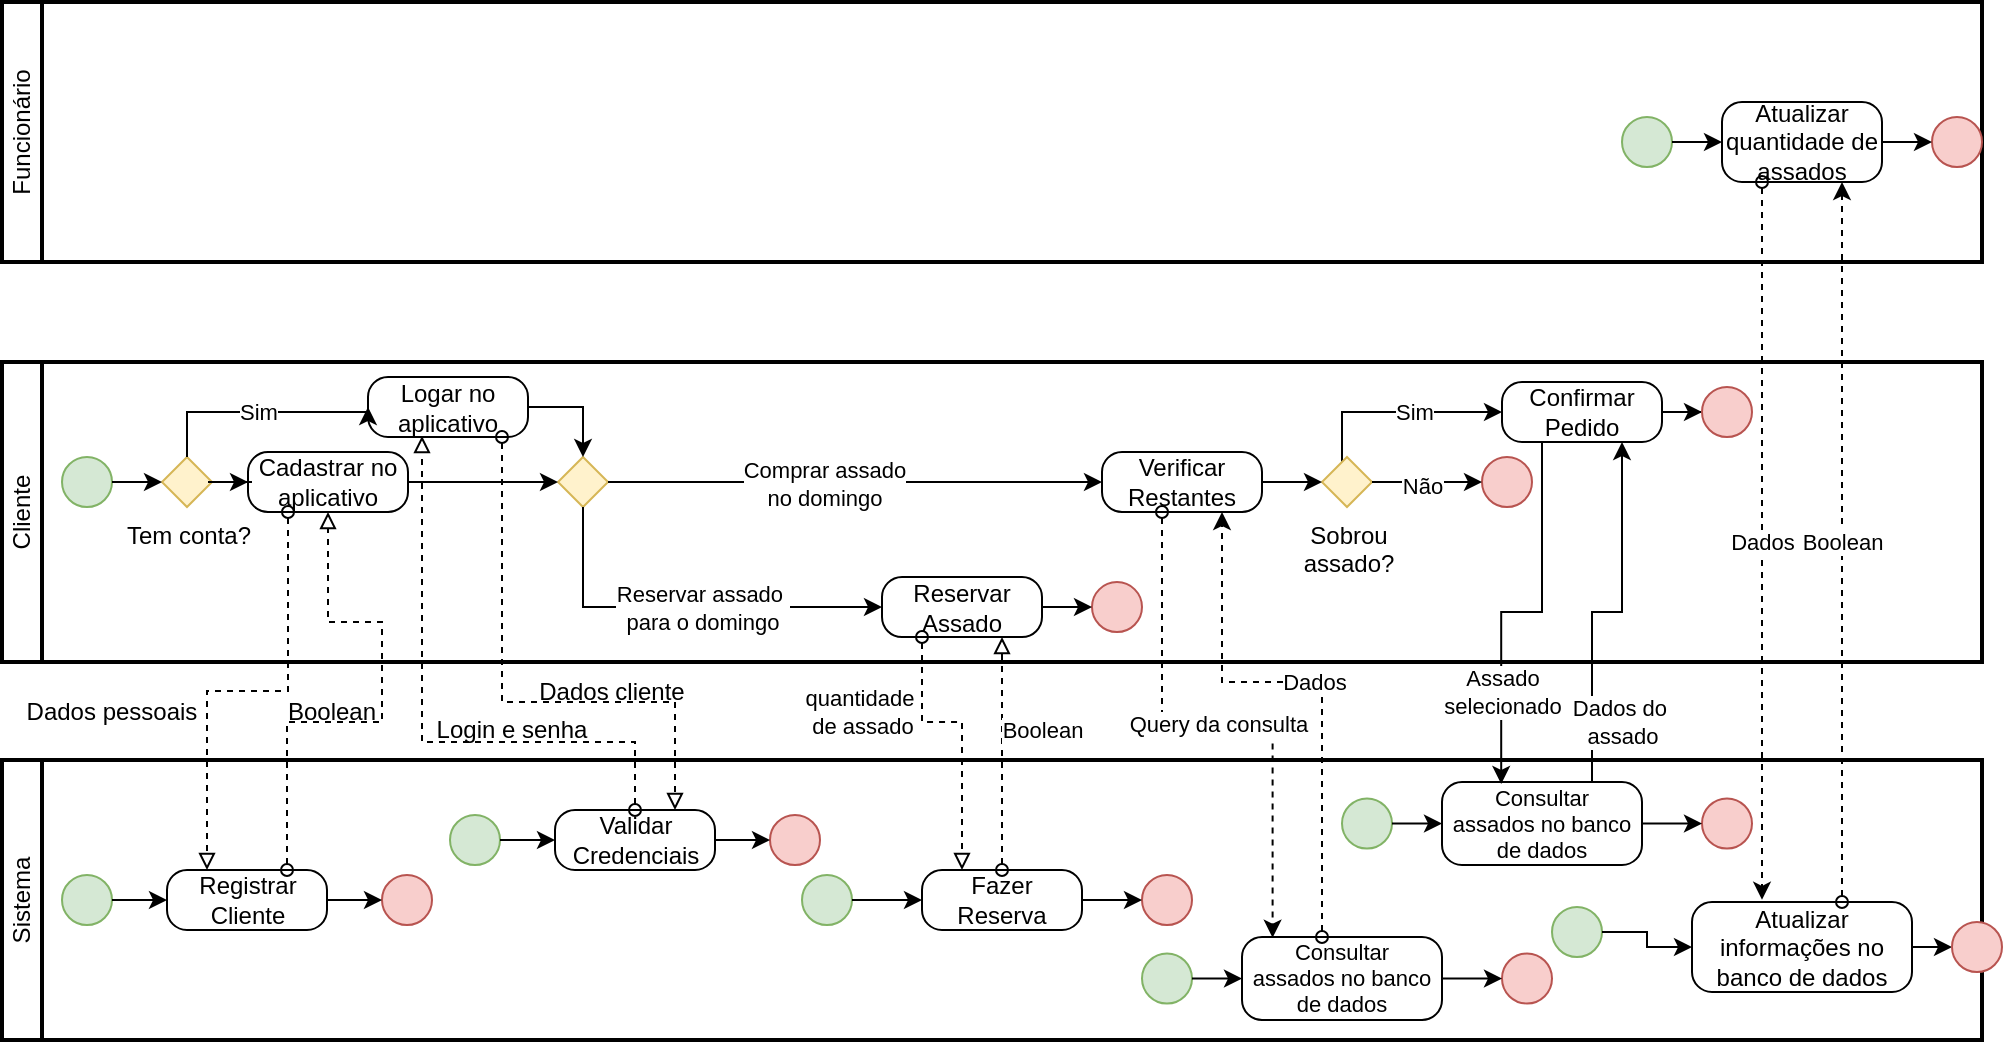 <mxfile version="24.0.6" type="device">
  <diagram name="Página-1" id="PackzysqCE_SgGWZMTbv">
    <mxGraphModel dx="618" dy="307" grid="1" gridSize="10" guides="1" tooltips="1" connect="1" arrows="1" fold="1" page="1" pageScale="1" pageWidth="827" pageHeight="1169" background="none" math="0" shadow="0">
      <root>
        <mxCell id="0" />
        <mxCell id="1" parent="0" />
        <mxCell id="0MPRl1a49YGlIiTAVaeu-1" value="Cliente" style="swimlane;html=1;startSize=20;fontStyle=0;collapsible=0;horizontal=0;swimlaneLine=1;swimlaneFillColor=#ffffff;strokeWidth=2;whiteSpace=wrap;" parent="1" vertex="1">
          <mxGeometry x="190" y="210" width="990" height="150" as="geometry" />
        </mxCell>
        <mxCell id="0MPRl1a49YGlIiTAVaeu-4" value="" style="points=[[0.145,0.145,0],[0.5,0,0],[0.855,0.145,0],[1,0.5,0],[0.855,0.855,0],[0.5,1,0],[0.145,0.855,0],[0,0.5,0]];shape=mxgraph.bpmn.event;html=1;verticalLabelPosition=bottom;labelBackgroundColor=#ffffff;verticalAlign=top;align=center;perimeter=ellipsePerimeter;outlineConnect=0;aspect=fixed;outline=standard;symbol=general;fillColor=#d5e8d4;strokeColor=#82b366;" parent="0MPRl1a49YGlIiTAVaeu-1" vertex="1">
          <mxGeometry x="30" y="47.5" width="25" height="25" as="geometry" />
        </mxCell>
        <mxCell id="0MPRl1a49YGlIiTAVaeu-5" value="&lt;div&gt;Cadastrar no &lt;br&gt;&lt;/div&gt;&lt;div&gt;aplicativo&lt;/div&gt;" style="points=[[0.25,0,0],[0.5,0,0],[0.75,0,0],[1,0.25,0],[1,0.5,0],[1,0.75,0],[0.75,1,0],[0.5,1,0],[0.25,1,0],[0,0.75,0],[0,0.5,0],[0,0.25,0]];shape=mxgraph.bpmn.task;whiteSpace=wrap;rectStyle=rounded;size=10;html=1;container=1;expand=0;collapsible=0;taskMarker=abstract;" parent="0MPRl1a49YGlIiTAVaeu-1" vertex="1">
          <mxGeometry x="123" y="45" width="80" height="30" as="geometry" />
        </mxCell>
        <mxCell id="0MPRl1a49YGlIiTAVaeu-6" value="Tem conta?" style="points=[[0.25,0.25,0],[0.5,0,0],[0.75,0.25,0],[1,0.5,0],[0.75,0.75,0],[0.5,1,0],[0.25,0.75,0],[0,0.5,0]];shape=mxgraph.bpmn.gateway2;html=1;verticalLabelPosition=bottom;labelBackgroundColor=#ffffff;verticalAlign=top;align=center;perimeter=rhombusPerimeter;outlineConnect=0;outline=none;symbol=none;fillColor=#fff2cc;strokeColor=#d6b656;" parent="0MPRl1a49YGlIiTAVaeu-1" vertex="1">
          <mxGeometry x="80" y="47.5" width="25" height="25" as="geometry" />
        </mxCell>
        <mxCell id="0MPRl1a49YGlIiTAVaeu-7" style="edgeStyle=orthogonalEdgeStyle;rounded=0;orthogonalLoop=1;jettySize=auto;html=1;entryX=0;entryY=0.5;entryDx=0;entryDy=0;entryPerimeter=0;" parent="0MPRl1a49YGlIiTAVaeu-1" source="0MPRl1a49YGlIiTAVaeu-4" target="0MPRl1a49YGlIiTAVaeu-6" edge="1">
          <mxGeometry relative="1" as="geometry" />
        </mxCell>
        <mxCell id="0MPRl1a49YGlIiTAVaeu-8" value="&lt;div&gt;Logar no&lt;/div&gt;&lt;div&gt;aplicativo&lt;br&gt;&lt;/div&gt;" style="points=[[0.25,0,0],[0.5,0,0],[0.75,0,0],[1,0.25,0],[1,0.5,0],[1,0.75,0],[0.75,1,0],[0.5,1,0],[0.25,1,0],[0,0.75,0],[0,0.5,0],[0,0.25,0]];shape=mxgraph.bpmn.task;whiteSpace=wrap;rectStyle=rounded;size=10;html=1;container=1;expand=0;collapsible=0;taskMarker=abstract;" parent="0MPRl1a49YGlIiTAVaeu-1" vertex="1">
          <mxGeometry x="183" y="7.5" width="80" height="30" as="geometry" />
        </mxCell>
        <mxCell id="0MPRl1a49YGlIiTAVaeu-9" value="Sim" style="edgeStyle=orthogonalEdgeStyle;rounded=0;orthogonalLoop=1;jettySize=auto;html=1;entryX=0;entryY=0.5;entryDx=0;entryDy=0;entryPerimeter=0;" parent="0MPRl1a49YGlIiTAVaeu-1" source="0MPRl1a49YGlIiTAVaeu-6" target="0MPRl1a49YGlIiTAVaeu-8" edge="1">
          <mxGeometry relative="1" as="geometry">
            <Array as="points">
              <mxPoint x="93" y="25" />
            </Array>
          </mxGeometry>
        </mxCell>
        <mxCell id="0MPRl1a49YGlIiTAVaeu-10" style="edgeStyle=orthogonalEdgeStyle;rounded=0;orthogonalLoop=1;jettySize=auto;html=1;entryX=0;entryY=0.5;entryDx=0;entryDy=0;entryPerimeter=0;" parent="0MPRl1a49YGlIiTAVaeu-1" source="0MPRl1a49YGlIiTAVaeu-6" target="0MPRl1a49YGlIiTAVaeu-5" edge="1">
          <mxGeometry relative="1" as="geometry" />
        </mxCell>
        <mxCell id="0MPRl1a49YGlIiTAVaeu-11" value="" style="points=[[0.25,0.25,0],[0.5,0,0],[0.75,0.25,0],[1,0.5,0],[0.75,0.75,0],[0.5,1,0],[0.25,0.75,0],[0,0.5,0]];shape=mxgraph.bpmn.gateway2;html=1;verticalLabelPosition=bottom;labelBackgroundColor=#ffffff;verticalAlign=top;align=center;perimeter=rhombusPerimeter;outlineConnect=0;outline=none;symbol=none;fillColor=#fff2cc;strokeColor=#d6b656;" parent="0MPRl1a49YGlIiTAVaeu-1" vertex="1">
          <mxGeometry x="278" y="47.5" width="25" height="25" as="geometry" />
        </mxCell>
        <mxCell id="0MPRl1a49YGlIiTAVaeu-12" style="edgeStyle=orthogonalEdgeStyle;rounded=0;orthogonalLoop=1;jettySize=auto;html=1;entryX=0;entryY=0.5;entryDx=0;entryDy=0;entryPerimeter=0;" parent="0MPRl1a49YGlIiTAVaeu-1" source="0MPRl1a49YGlIiTAVaeu-5" target="0MPRl1a49YGlIiTAVaeu-11" edge="1">
          <mxGeometry relative="1" as="geometry" />
        </mxCell>
        <mxCell id="0MPRl1a49YGlIiTAVaeu-14" style="edgeStyle=orthogonalEdgeStyle;rounded=0;orthogonalLoop=1;jettySize=auto;html=1;entryX=0.5;entryY=0;entryDx=0;entryDy=0;entryPerimeter=0;" parent="0MPRl1a49YGlIiTAVaeu-1" source="0MPRl1a49YGlIiTAVaeu-8" target="0MPRl1a49YGlIiTAVaeu-11" edge="1">
          <mxGeometry relative="1" as="geometry" />
        </mxCell>
        <mxCell id="0MPRl1a49YGlIiTAVaeu-15" value="Reservar&lt;div&gt;Assado&lt;/div&gt;" style="points=[[0.25,0,0],[0.5,0,0],[0.75,0,0],[1,0.25,0],[1,0.5,0],[1,0.75,0],[0.75,1,0],[0.5,1,0],[0.25,1,0],[0,0.75,0],[0,0.5,0],[0,0.25,0]];shape=mxgraph.bpmn.task;whiteSpace=wrap;rectStyle=rounded;size=10;html=1;container=1;expand=0;collapsible=0;taskMarker=abstract;" parent="0MPRl1a49YGlIiTAVaeu-1" vertex="1">
          <mxGeometry x="440" y="107.52" width="80" height="30" as="geometry" />
        </mxCell>
        <mxCell id="0MPRl1a49YGlIiTAVaeu-17" value="Verificar&lt;div&gt;Restantes&lt;/div&gt;" style="points=[[0.25,0,0],[0.5,0,0],[0.75,0,0],[1,0.25,0],[1,0.5,0],[1,0.75,0],[0.75,1,0],[0.5,1,0],[0.25,1,0],[0,0.75,0],[0,0.5,0],[0,0.25,0]];shape=mxgraph.bpmn.task;whiteSpace=wrap;rectStyle=rounded;size=10;html=1;container=1;expand=0;collapsible=0;taskMarker=abstract;" parent="0MPRl1a49YGlIiTAVaeu-1" vertex="1">
          <mxGeometry x="550" y="45" width="80" height="30" as="geometry" />
        </mxCell>
        <mxCell id="0MPRl1a49YGlIiTAVaeu-18" style="edgeStyle=orthogonalEdgeStyle;rounded=0;orthogonalLoop=1;jettySize=auto;html=1;entryX=0;entryY=0.5;entryDx=0;entryDy=0;entryPerimeter=0;" parent="0MPRl1a49YGlIiTAVaeu-1" source="0MPRl1a49YGlIiTAVaeu-11" target="0MPRl1a49YGlIiTAVaeu-17" edge="1">
          <mxGeometry relative="1" as="geometry">
            <mxPoint x="440" y="60" as="targetPoint" />
          </mxGeometry>
        </mxCell>
        <mxCell id="0MPRl1a49YGlIiTAVaeu-20" value="&lt;div&gt;Comprar assado&lt;/div&gt;&lt;div&gt;no domingo&lt;/div&gt;" style="edgeLabel;html=1;align=center;verticalAlign=middle;resizable=0;points=[];" parent="0MPRl1a49YGlIiTAVaeu-18" vertex="1" connectable="0">
          <mxGeometry x="-0.13" y="-1" relative="1" as="geometry">
            <mxPoint as="offset" />
          </mxGeometry>
        </mxCell>
        <mxCell id="0MPRl1a49YGlIiTAVaeu-19" style="edgeStyle=orthogonalEdgeStyle;rounded=0;orthogonalLoop=1;jettySize=auto;html=1;entryX=0;entryY=0.5;entryDx=0;entryDy=0;entryPerimeter=0;exitX=0.5;exitY=1;exitDx=0;exitDy=0;exitPerimeter=0;" parent="0MPRl1a49YGlIiTAVaeu-1" source="0MPRl1a49YGlIiTAVaeu-11" target="0MPRl1a49YGlIiTAVaeu-15" edge="1">
          <mxGeometry relative="1" as="geometry">
            <mxPoint x="291" y="80" as="sourcePoint" />
            <mxPoint x="478" y="122.52" as="targetPoint" />
            <Array as="points">
              <mxPoint x="291" y="123" />
            </Array>
          </mxGeometry>
        </mxCell>
        <mxCell id="0MPRl1a49YGlIiTAVaeu-21" value="Reservar assado&amp;nbsp;&lt;div&gt;para o domingo&lt;/div&gt;" style="edgeLabel;html=1;align=center;verticalAlign=middle;resizable=0;points=[];" parent="0MPRl1a49YGlIiTAVaeu-19" vertex="1" connectable="0">
          <mxGeometry x="0.097" relative="1" as="geometry">
            <mxPoint as="offset" />
          </mxGeometry>
        </mxCell>
        <mxCell id="0MPRl1a49YGlIiTAVaeu-36" value="Confirmar&lt;div&gt;Pedido&lt;/div&gt;" style="points=[[0.25,0,0],[0.5,0,0],[0.75,0,0],[1,0.25,0],[1,0.5,0],[1,0.75,0],[0.75,1,0],[0.5,1,0],[0.25,1,0],[0,0.75,0],[0,0.5,0],[0,0.25,0]];shape=mxgraph.bpmn.task;whiteSpace=wrap;rectStyle=rounded;size=10;html=1;container=1;expand=0;collapsible=0;taskMarker=abstract;" parent="0MPRl1a49YGlIiTAVaeu-1" vertex="1">
          <mxGeometry x="750" y="10" width="80" height="30" as="geometry" />
        </mxCell>
        <mxCell id="0MPRl1a49YGlIiTAVaeu-41" style="edgeStyle=orthogonalEdgeStyle;rounded=0;orthogonalLoop=1;jettySize=auto;html=1;entryX=0;entryY=0.5;entryDx=0;entryDy=0;entryPerimeter=0;" parent="0MPRl1a49YGlIiTAVaeu-1" source="0MPRl1a49YGlIiTAVaeu-36" target="0MPRl1a49YGlIiTAVaeu-42" edge="1">
          <mxGeometry relative="1" as="geometry">
            <mxPoint x="830" y="25" as="targetPoint" />
            <Array as="points" />
          </mxGeometry>
        </mxCell>
        <mxCell id="0MPRl1a49YGlIiTAVaeu-42" value="" style="points=[[0.145,0.145,0],[0.5,0,0],[0.855,0.145,0],[1,0.5,0],[0.855,0.855,0],[0.5,1,0],[0.145,0.855,0],[0,0.5,0]];shape=mxgraph.bpmn.event;html=1;verticalLabelPosition=bottom;labelBackgroundColor=#ffffff;verticalAlign=top;align=center;perimeter=ellipsePerimeter;outlineConnect=0;aspect=fixed;outline=standard;symbol=general;fillColor=#f8cecc;strokeColor=#b85450;" parent="0MPRl1a49YGlIiTAVaeu-1" vertex="1">
          <mxGeometry x="850" y="12.5" width="25" height="25" as="geometry" />
        </mxCell>
        <mxCell id="0MPRl1a49YGlIiTAVaeu-53" style="edgeStyle=orthogonalEdgeStyle;rounded=0;orthogonalLoop=1;jettySize=auto;html=1;entryX=0;entryY=0.5;entryDx=0;entryDy=0;entryPerimeter=0;" parent="0MPRl1a49YGlIiTAVaeu-1" source="0MPRl1a49YGlIiTAVaeu-44" target="0MPRl1a49YGlIiTAVaeu-36" edge="1">
          <mxGeometry relative="1" as="geometry">
            <mxPoint x="672.5" y="20" as="targetPoint" />
            <Array as="points">
              <mxPoint x="670" y="25" />
            </Array>
          </mxGeometry>
        </mxCell>
        <mxCell id="0MPRl1a49YGlIiTAVaeu-54" value="Sim" style="edgeLabel;html=1;align=center;verticalAlign=middle;resizable=0;points=[];" parent="0MPRl1a49YGlIiTAVaeu-53" vertex="1" connectable="0">
          <mxGeometry x="0.154" relative="1" as="geometry">
            <mxPoint as="offset" />
          </mxGeometry>
        </mxCell>
        <mxCell id="0MPRl1a49YGlIiTAVaeu-44" value="Sobrou&lt;div&gt;assado?&lt;/div&gt;" style="points=[[0.25,0.25,0],[0.5,0,0],[0.75,0.25,0],[1,0.5,0],[0.75,0.75,0],[0.5,1,0],[0.25,0.75,0],[0,0.5,0]];shape=mxgraph.bpmn.gateway2;html=1;verticalLabelPosition=bottom;labelBackgroundColor=#ffffff;verticalAlign=top;align=center;perimeter=rhombusPerimeter;outlineConnect=0;outline=none;symbol=none;fillColor=#fff2cc;strokeColor=#d6b656;" parent="0MPRl1a49YGlIiTAVaeu-1" vertex="1">
          <mxGeometry x="660" y="47.5" width="25" height="25" as="geometry" />
        </mxCell>
        <mxCell id="0MPRl1a49YGlIiTAVaeu-45" style="edgeStyle=orthogonalEdgeStyle;rounded=0;orthogonalLoop=1;jettySize=auto;html=1;entryX=0;entryY=0.5;entryDx=0;entryDy=0;entryPerimeter=0;" parent="0MPRl1a49YGlIiTAVaeu-1" target="0MPRl1a49YGlIiTAVaeu-44" edge="1">
          <mxGeometry relative="1" as="geometry">
            <mxPoint x="630" y="60" as="sourcePoint" />
          </mxGeometry>
        </mxCell>
        <mxCell id="0MPRl1a49YGlIiTAVaeu-49" value="" style="points=[[0.145,0.145,0],[0.5,0,0],[0.855,0.145,0],[1,0.5,0],[0.855,0.855,0],[0.5,1,0],[0.145,0.855,0],[0,0.5,0]];shape=mxgraph.bpmn.event;html=1;verticalLabelPosition=bottom;labelBackgroundColor=#ffffff;verticalAlign=top;align=center;perimeter=ellipsePerimeter;outlineConnect=0;aspect=fixed;outline=standard;symbol=general;fillColor=#f8cecc;strokeColor=#b85450;" parent="0MPRl1a49YGlIiTAVaeu-1" vertex="1">
          <mxGeometry x="740" y="47.5" width="25" height="25" as="geometry" />
        </mxCell>
        <mxCell id="0MPRl1a49YGlIiTAVaeu-51" style="edgeStyle=orthogonalEdgeStyle;rounded=0;orthogonalLoop=1;jettySize=auto;html=1;entryX=0;entryY=0.5;entryDx=0;entryDy=0;entryPerimeter=0;" parent="0MPRl1a49YGlIiTAVaeu-1" source="0MPRl1a49YGlIiTAVaeu-44" target="0MPRl1a49YGlIiTAVaeu-49" edge="1">
          <mxGeometry relative="1" as="geometry">
            <mxPoint x="720" y="60" as="targetPoint" />
          </mxGeometry>
        </mxCell>
        <mxCell id="0MPRl1a49YGlIiTAVaeu-55" value="Não" style="edgeLabel;html=1;align=center;verticalAlign=middle;resizable=0;points=[];" parent="0MPRl1a49YGlIiTAVaeu-51" vertex="1" connectable="0">
          <mxGeometry x="-0.117" y="-2" relative="1" as="geometry">
            <mxPoint as="offset" />
          </mxGeometry>
        </mxCell>
        <mxCell id="0MPRl1a49YGlIiTAVaeu-2" value="Funcionário" style="swimlane;html=1;startSize=20;fontStyle=0;collapsible=0;horizontal=0;swimlaneLine=1;swimlaneFillColor=#ffffff;strokeWidth=2;whiteSpace=wrap;" parent="1" vertex="1">
          <mxGeometry x="190" y="30" width="990" height="130" as="geometry" />
        </mxCell>
        <mxCell id="0MPRl1a49YGlIiTAVaeu-22" value="" style="points=[[0.145,0.145,0],[0.5,0,0],[0.855,0.145,0],[1,0.5,0],[0.855,0.855,0],[0.5,1,0],[0.145,0.855,0],[0,0.5,0]];shape=mxgraph.bpmn.event;html=1;verticalLabelPosition=bottom;labelBackgroundColor=#ffffff;verticalAlign=top;align=center;perimeter=ellipsePerimeter;outlineConnect=0;aspect=fixed;outline=standard;symbol=general;fillColor=#d5e8d4;strokeColor=#82b366;" parent="0MPRl1a49YGlIiTAVaeu-2" vertex="1">
          <mxGeometry x="810" y="57.5" width="25" height="25" as="geometry" />
        </mxCell>
        <mxCell id="0MPRl1a49YGlIiTAVaeu-23" value="&lt;div&gt;Atualizar&lt;/div&gt;&lt;div&gt;quantidade de assados&lt;br&gt;&lt;/div&gt;" style="points=[[0.25,0,0],[0.5,0,0],[0.75,0,0],[1,0.25,0],[1,0.5,0],[1,0.75,0],[0.75,1,0],[0.5,1,0],[0.25,1,0],[0,0.75,0],[0,0.5,0],[0,0.25,0]];shape=mxgraph.bpmn.task;whiteSpace=wrap;rectStyle=rounded;size=10;html=1;container=1;expand=0;collapsible=0;taskMarker=abstract;" parent="0MPRl1a49YGlIiTAVaeu-2" vertex="1">
          <mxGeometry x="860" y="50" width="80" height="40" as="geometry" />
        </mxCell>
        <mxCell id="0MPRl1a49YGlIiTAVaeu-26" style="edgeStyle=orthogonalEdgeStyle;rounded=0;orthogonalLoop=1;jettySize=auto;html=1;entryX=0;entryY=0.5;entryDx=0;entryDy=0;entryPerimeter=0;" parent="0MPRl1a49YGlIiTAVaeu-2" source="0MPRl1a49YGlIiTAVaeu-22" target="0MPRl1a49YGlIiTAVaeu-23" edge="1">
          <mxGeometry relative="1" as="geometry" />
        </mxCell>
        <mxCell id="7eYzfutvB4rdlIRtBdY3-3" value="" style="points=[[0.145,0.145,0],[0.5,0,0],[0.855,0.145,0],[1,0.5,0],[0.855,0.855,0],[0.5,1,0],[0.145,0.855,0],[0,0.5,0]];shape=mxgraph.bpmn.event;html=1;verticalLabelPosition=bottom;labelBackgroundColor=#ffffff;verticalAlign=top;align=center;perimeter=ellipsePerimeter;outlineConnect=0;aspect=fixed;outline=standard;symbol=general;fillColor=#f8cecc;strokeColor=#b85450;" parent="0MPRl1a49YGlIiTAVaeu-2" vertex="1">
          <mxGeometry x="965" y="57.5" width="25" height="25" as="geometry" />
        </mxCell>
        <mxCell id="7eYzfutvB4rdlIRtBdY3-4" style="edgeStyle=orthogonalEdgeStyle;rounded=0;orthogonalLoop=1;jettySize=auto;html=1;entryX=0;entryY=0.5;entryDx=0;entryDy=0;entryPerimeter=0;" parent="0MPRl1a49YGlIiTAVaeu-2" source="0MPRl1a49YGlIiTAVaeu-23" target="7eYzfutvB4rdlIRtBdY3-3" edge="1">
          <mxGeometry relative="1" as="geometry" />
        </mxCell>
        <mxCell id="0MPRl1a49YGlIiTAVaeu-3" value="Sistema" style="swimlane;html=1;startSize=20;fontStyle=0;collapsible=0;horizontal=0;swimlaneLine=1;swimlaneFillColor=#ffffff;strokeWidth=2;whiteSpace=wrap;" parent="1" vertex="1">
          <mxGeometry x="190" y="409" width="990" height="140" as="geometry" />
        </mxCell>
        <mxCell id="0MPRl1a49YGlIiTAVaeu-28" value="" style="points=[[0.145,0.145,0],[0.5,0,0],[0.855,0.145,0],[1,0.5,0],[0.855,0.855,0],[0.5,1,0],[0.145,0.855,0],[0,0.5,0]];shape=mxgraph.bpmn.event;html=1;verticalLabelPosition=bottom;labelBackgroundColor=#ffffff;verticalAlign=top;align=center;perimeter=ellipsePerimeter;outlineConnect=0;aspect=fixed;outline=standard;symbol=general;fillColor=#d5e8d4;strokeColor=#82b366;" parent="0MPRl1a49YGlIiTAVaeu-3" vertex="1">
          <mxGeometry x="30" y="57.5" width="25" height="25" as="geometry" />
        </mxCell>
        <mxCell id="0MPRl1a49YGlIiTAVaeu-29" value="Registrar&lt;div&gt;Cliente&lt;/div&gt;" style="points=[[0.25,0,0],[0.5,0,0],[0.75,0,0],[1,0.25,0],[1,0.5,0],[1,0.75,0],[0.75,1,0],[0.5,1,0],[0.25,1,0],[0,0.75,0],[0,0.5,0],[0,0.25,0]];shape=mxgraph.bpmn.task;whiteSpace=wrap;rectStyle=rounded;size=10;html=1;container=1;expand=0;collapsible=0;taskMarker=abstract;" parent="0MPRl1a49YGlIiTAVaeu-3" vertex="1">
          <mxGeometry x="82.5" y="55" width="80" height="30" as="geometry" />
        </mxCell>
        <mxCell id="0MPRl1a49YGlIiTAVaeu-30" style="edgeStyle=orthogonalEdgeStyle;rounded=0;orthogonalLoop=1;jettySize=auto;html=1;entryX=0;entryY=0.5;entryDx=0;entryDy=0;entryPerimeter=0;" parent="0MPRl1a49YGlIiTAVaeu-3" source="0MPRl1a49YGlIiTAVaeu-28" target="0MPRl1a49YGlIiTAVaeu-29" edge="1">
          <mxGeometry relative="1" as="geometry" />
        </mxCell>
        <mxCell id="0MPRl1a49YGlIiTAVaeu-32" value="" style="points=[[0.145,0.145,0],[0.5,0,0],[0.855,0.145,0],[1,0.5,0],[0.855,0.855,0],[0.5,1,0],[0.145,0.855,0],[0,0.5,0]];shape=mxgraph.bpmn.event;html=1;verticalLabelPosition=bottom;labelBackgroundColor=#ffffff;verticalAlign=top;align=center;perimeter=ellipsePerimeter;outlineConnect=0;aspect=fixed;outline=standard;symbol=general;fillColor=#f8cecc;strokeColor=#b85450;" parent="0MPRl1a49YGlIiTAVaeu-3" vertex="1">
          <mxGeometry x="190" y="57.5" width="25" height="25" as="geometry" />
        </mxCell>
        <mxCell id="0MPRl1a49YGlIiTAVaeu-33" style="edgeStyle=orthogonalEdgeStyle;rounded=0;orthogonalLoop=1;jettySize=auto;html=1;entryX=0;entryY=0.5;entryDx=0;entryDy=0;entryPerimeter=0;" parent="0MPRl1a49YGlIiTAVaeu-3" source="0MPRl1a49YGlIiTAVaeu-29" target="0MPRl1a49YGlIiTAVaeu-32" edge="1">
          <mxGeometry relative="1" as="geometry" />
        </mxCell>
        <mxCell id="0MPRl1a49YGlIiTAVaeu-56" value="Fazer&lt;div&gt;Reserva&lt;/div&gt;" style="points=[[0.25,0,0],[0.5,0,0],[0.75,0,0],[1,0.25,0],[1,0.5,0],[1,0.75,0],[0.75,1,0],[0.5,1,0],[0.25,1,0],[0,0.75,0],[0,0.5,0],[0,0.25,0]];shape=mxgraph.bpmn.task;whiteSpace=wrap;rectStyle=rounded;size=10;html=1;container=1;expand=0;collapsible=0;taskMarker=abstract;" parent="0MPRl1a49YGlIiTAVaeu-3" vertex="1">
          <mxGeometry x="460" y="55" width="80" height="30" as="geometry" />
        </mxCell>
        <mxCell id="0MPRl1a49YGlIiTAVaeu-57" value="" style="points=[[0.145,0.145,0],[0.5,0,0],[0.855,0.145,0],[1,0.5,0],[0.855,0.855,0],[0.5,1,0],[0.145,0.855,0],[0,0.5,0]];shape=mxgraph.bpmn.event;html=1;verticalLabelPosition=bottom;labelBackgroundColor=#ffffff;verticalAlign=top;align=center;perimeter=ellipsePerimeter;outlineConnect=0;aspect=fixed;outline=standard;symbol=general;fillColor=#d5e8d4;strokeColor=#82b366;" parent="0MPRl1a49YGlIiTAVaeu-3" vertex="1">
          <mxGeometry x="400" y="57.5" width="25" height="25" as="geometry" />
        </mxCell>
        <mxCell id="0MPRl1a49YGlIiTAVaeu-59" style="edgeStyle=orthogonalEdgeStyle;rounded=0;orthogonalLoop=1;jettySize=auto;html=1;entryX=0;entryY=0.5;entryDx=0;entryDy=0;entryPerimeter=0;" parent="0MPRl1a49YGlIiTAVaeu-3" source="0MPRl1a49YGlIiTAVaeu-57" target="0MPRl1a49YGlIiTAVaeu-56" edge="1">
          <mxGeometry relative="1" as="geometry" />
        </mxCell>
        <mxCell id="0MPRl1a49YGlIiTAVaeu-66" value="" style="points=[[0.145,0.145,0],[0.5,0,0],[0.855,0.145,0],[1,0.5,0],[0.855,0.855,0],[0.5,1,0],[0.145,0.855,0],[0,0.5,0]];shape=mxgraph.bpmn.event;html=1;verticalLabelPosition=bottom;labelBackgroundColor=#ffffff;verticalAlign=top;align=center;perimeter=ellipsePerimeter;outlineConnect=0;aspect=fixed;outline=standard;symbol=general;fillColor=#d5e8d4;strokeColor=#82b366;" parent="0MPRl1a49YGlIiTAVaeu-3" vertex="1">
          <mxGeometry x="224" y="27.5" width="25" height="25" as="geometry" />
        </mxCell>
        <mxCell id="0MPRl1a49YGlIiTAVaeu-67" value="Validar&lt;div&gt;Credenciais&lt;/div&gt;" style="points=[[0.25,0,0],[0.5,0,0],[0.75,0,0],[1,0.25,0],[1,0.5,0],[1,0.75,0],[0.75,1,0],[0.5,1,0],[0.25,1,0],[0,0.75,0],[0,0.5,0],[0,0.25,0]];shape=mxgraph.bpmn.task;whiteSpace=wrap;rectStyle=rounded;size=10;html=1;container=1;expand=0;collapsible=0;taskMarker=abstract;" parent="0MPRl1a49YGlIiTAVaeu-3" vertex="1">
          <mxGeometry x="276.5" y="25" width="80" height="30" as="geometry" />
        </mxCell>
        <mxCell id="0MPRl1a49YGlIiTAVaeu-68" style="edgeStyle=orthogonalEdgeStyle;rounded=0;orthogonalLoop=1;jettySize=auto;html=1;entryX=0;entryY=0.5;entryDx=0;entryDy=0;entryPerimeter=0;" parent="0MPRl1a49YGlIiTAVaeu-3" source="0MPRl1a49YGlIiTAVaeu-66" target="0MPRl1a49YGlIiTAVaeu-67" edge="1">
          <mxGeometry relative="1" as="geometry" />
        </mxCell>
        <mxCell id="0MPRl1a49YGlIiTAVaeu-69" value="" style="points=[[0.145,0.145,0],[0.5,0,0],[0.855,0.145,0],[1,0.5,0],[0.855,0.855,0],[0.5,1,0],[0.145,0.855,0],[0,0.5,0]];shape=mxgraph.bpmn.event;html=1;verticalLabelPosition=bottom;labelBackgroundColor=#ffffff;verticalAlign=top;align=center;perimeter=ellipsePerimeter;outlineConnect=0;aspect=fixed;outline=standard;symbol=general;fillColor=#f8cecc;strokeColor=#b85450;" parent="0MPRl1a49YGlIiTAVaeu-3" vertex="1">
          <mxGeometry x="384" y="27.5" width="25" height="25" as="geometry" />
        </mxCell>
        <mxCell id="0MPRl1a49YGlIiTAVaeu-70" style="edgeStyle=orthogonalEdgeStyle;rounded=0;orthogonalLoop=1;jettySize=auto;html=1;entryX=0;entryY=0.5;entryDx=0;entryDy=0;entryPerimeter=0;" parent="0MPRl1a49YGlIiTAVaeu-3" source="0MPRl1a49YGlIiTAVaeu-67" target="0MPRl1a49YGlIiTAVaeu-69" edge="1">
          <mxGeometry relative="1" as="geometry" />
        </mxCell>
        <mxCell id="0MPRl1a49YGlIiTAVaeu-77" value="" style="points=[[0.145,0.145,0],[0.5,0,0],[0.855,0.145,0],[1,0.5,0],[0.855,0.855,0],[0.5,1,0],[0.145,0.855,0],[0,0.5,0]];shape=mxgraph.bpmn.event;html=1;verticalLabelPosition=bottom;labelBackgroundColor=#ffffff;verticalAlign=top;align=center;perimeter=ellipsePerimeter;outlineConnect=0;aspect=fixed;outline=standard;symbol=general;fillColor=#f8cecc;strokeColor=#b85450;" parent="0MPRl1a49YGlIiTAVaeu-3" vertex="1">
          <mxGeometry x="570" y="57.5" width="25" height="25" as="geometry" />
        </mxCell>
        <mxCell id="0MPRl1a49YGlIiTAVaeu-78" style="edgeStyle=orthogonalEdgeStyle;rounded=0;orthogonalLoop=1;jettySize=auto;html=1;entryX=0;entryY=0.5;entryDx=0;entryDy=0;entryPerimeter=0;" parent="0MPRl1a49YGlIiTAVaeu-3" source="0MPRl1a49YGlIiTAVaeu-56" target="0MPRl1a49YGlIiTAVaeu-77" edge="1">
          <mxGeometry relative="1" as="geometry" />
        </mxCell>
        <mxCell id="7eYzfutvB4rdlIRtBdY3-5" value="" style="points=[[0.145,0.145,0],[0.5,0,0],[0.855,0.145,0],[1,0.5,0],[0.855,0.855,0],[0.5,1,0],[0.145,0.855,0],[0,0.5,0]];shape=mxgraph.bpmn.event;html=1;verticalLabelPosition=bottom;labelBackgroundColor=#ffffff;verticalAlign=top;align=center;perimeter=ellipsePerimeter;outlineConnect=0;aspect=fixed;outline=standard;symbol=general;fillColor=#d5e8d4;strokeColor=#82b366;" parent="0MPRl1a49YGlIiTAVaeu-3" vertex="1">
          <mxGeometry x="775" y="73.5" width="25" height="25" as="geometry" />
        </mxCell>
        <mxCell id="7eYzfutvB4rdlIRtBdY3-23" style="edgeStyle=orthogonalEdgeStyle;rounded=0;orthogonalLoop=1;jettySize=auto;html=1;" parent="0MPRl1a49YGlIiTAVaeu-3" source="7eYzfutvB4rdlIRtBdY3-6" edge="1">
          <mxGeometry relative="1" as="geometry">
            <mxPoint x="975" y="93.5" as="targetPoint" />
          </mxGeometry>
        </mxCell>
        <mxCell id="7eYzfutvB4rdlIRtBdY3-6" value="Atualizar informações no banco de dados" style="points=[[0.25,0,0],[0.5,0,0],[0.75,0,0],[1,0.25,0],[1,0.5,0],[1,0.75,0],[0.75,1,0],[0.5,1,0],[0.25,1,0],[0,0.75,0],[0,0.5,0],[0,0.25,0]];shape=mxgraph.bpmn.task;whiteSpace=wrap;rectStyle=rounded;size=10;html=1;container=1;expand=0;collapsible=0;taskMarker=abstract;" parent="0MPRl1a49YGlIiTAVaeu-3" vertex="1">
          <mxGeometry x="845" y="71" width="110" height="45" as="geometry" />
        </mxCell>
        <mxCell id="7eYzfutvB4rdlIRtBdY3-7" value="" style="points=[[0.145,0.145,0],[0.5,0,0],[0.855,0.145,0],[1,0.5,0],[0.855,0.855,0],[0.5,1,0],[0.145,0.855,0],[0,0.5,0]];shape=mxgraph.bpmn.event;html=1;verticalLabelPosition=bottom;labelBackgroundColor=#ffffff;verticalAlign=top;align=center;perimeter=ellipsePerimeter;outlineConnect=0;aspect=fixed;outline=standard;symbol=general;fillColor=#f8cecc;strokeColor=#b85450;" parent="0MPRl1a49YGlIiTAVaeu-3" vertex="1">
          <mxGeometry x="975" y="81" width="25" height="25" as="geometry" />
        </mxCell>
        <mxCell id="7eYzfutvB4rdlIRtBdY3-9" style="edgeStyle=orthogonalEdgeStyle;rounded=0;orthogonalLoop=1;jettySize=auto;html=1;entryX=0;entryY=0.5;entryDx=0;entryDy=0;entryPerimeter=0;" parent="0MPRl1a49YGlIiTAVaeu-3" source="7eYzfutvB4rdlIRtBdY3-5" target="7eYzfutvB4rdlIRtBdY3-6" edge="1">
          <mxGeometry relative="1" as="geometry" />
        </mxCell>
        <mxCell id="7eYzfutvB4rdlIRtBdY3-15" value="" style="points=[[0.145,0.145,0],[0.5,0,0],[0.855,0.145,0],[1,0.5,0],[0.855,0.855,0],[0.5,1,0],[0.145,0.855,0],[0,0.5,0]];shape=mxgraph.bpmn.event;html=1;verticalLabelPosition=bottom;labelBackgroundColor=#ffffff;verticalAlign=top;align=center;perimeter=ellipsePerimeter;outlineConnect=0;aspect=fixed;outline=standard;symbol=general;fillColor=#d5e8d4;strokeColor=#82b366;" parent="0MPRl1a49YGlIiTAVaeu-3" vertex="1">
          <mxGeometry x="570" y="96.75" width="25" height="25" as="geometry" />
        </mxCell>
        <mxCell id="7eYzfutvB4rdlIRtBdY3-16" value="" style="points=[[0.145,0.145,0],[0.5,0,0],[0.855,0.145,0],[1,0.5,0],[0.855,0.855,0],[0.5,1,0],[0.145,0.855,0],[0,0.5,0]];shape=mxgraph.bpmn.event;html=1;verticalLabelPosition=bottom;labelBackgroundColor=#ffffff;verticalAlign=top;align=center;perimeter=ellipsePerimeter;outlineConnect=0;aspect=fixed;outline=standard;symbol=general;fillColor=#f8cecc;strokeColor=#b85450;" parent="0MPRl1a49YGlIiTAVaeu-3" vertex="1">
          <mxGeometry x="750" y="96.75" width="25" height="25" as="geometry" />
        </mxCell>
        <mxCell id="7eYzfutvB4rdlIRtBdY3-17" value="&lt;div style=&quot;font-size: 11px;&quot;&gt;Consultar&lt;/div&gt;&lt;div style=&quot;font-size: 11px;&quot;&gt;assados no banco de dados&lt;br style=&quot;font-size: 11px;&quot;&gt;&lt;/div&gt;" style="points=[[0.25,0,0],[0.5,0,0],[0.75,0,0],[1,0.25,0],[1,0.5,0],[1,0.75,0],[0.75,1,0],[0.5,1,0],[0.25,1,0],[0,0.75,0],[0,0.5,0],[0,0.25,0]];shape=mxgraph.bpmn.task;whiteSpace=wrap;rectStyle=rounded;size=10;html=1;container=1;expand=0;collapsible=0;taskMarker=abstract;fontSize=11;" parent="0MPRl1a49YGlIiTAVaeu-3" vertex="1">
          <mxGeometry x="620" y="88.5" width="100" height="41.5" as="geometry" />
        </mxCell>
        <mxCell id="7eYzfutvB4rdlIRtBdY3-19" style="edgeStyle=orthogonalEdgeStyle;rounded=0;orthogonalLoop=1;jettySize=auto;html=1;entryX=0;entryY=0.5;entryDx=0;entryDy=0;entryPerimeter=0;" parent="0MPRl1a49YGlIiTAVaeu-3" source="7eYzfutvB4rdlIRtBdY3-15" target="7eYzfutvB4rdlIRtBdY3-17" edge="1">
          <mxGeometry relative="1" as="geometry" />
        </mxCell>
        <mxCell id="7eYzfutvB4rdlIRtBdY3-20" style="edgeStyle=orthogonalEdgeStyle;rounded=0;orthogonalLoop=1;jettySize=auto;html=1;entryX=0;entryY=0.5;entryDx=0;entryDy=0;entryPerimeter=0;" parent="0MPRl1a49YGlIiTAVaeu-3" source="7eYzfutvB4rdlIRtBdY3-17" target="7eYzfutvB4rdlIRtBdY3-16" edge="1">
          <mxGeometry relative="1" as="geometry" />
        </mxCell>
        <mxCell id="MHd9yOFj9ZKw_aOaaZkk-1" value="" style="points=[[0.145,0.145,0],[0.5,0,0],[0.855,0.145,0],[1,0.5,0],[0.855,0.855,0],[0.5,1,0],[0.145,0.855,0],[0,0.5,0]];shape=mxgraph.bpmn.event;html=1;verticalLabelPosition=bottom;labelBackgroundColor=#ffffff;verticalAlign=top;align=center;perimeter=ellipsePerimeter;outlineConnect=0;aspect=fixed;outline=standard;symbol=general;fillColor=#d5e8d4;strokeColor=#82b366;" vertex="1" parent="0MPRl1a49YGlIiTAVaeu-3">
          <mxGeometry x="670" y="19.25" width="25" height="25" as="geometry" />
        </mxCell>
        <mxCell id="MHd9yOFj9ZKw_aOaaZkk-2" value="" style="points=[[0.145,0.145,0],[0.5,0,0],[0.855,0.145,0],[1,0.5,0],[0.855,0.855,0],[0.5,1,0],[0.145,0.855,0],[0,0.5,0]];shape=mxgraph.bpmn.event;html=1;verticalLabelPosition=bottom;labelBackgroundColor=#ffffff;verticalAlign=top;align=center;perimeter=ellipsePerimeter;outlineConnect=0;aspect=fixed;outline=standard;symbol=general;fillColor=#f8cecc;strokeColor=#b85450;" vertex="1" parent="0MPRl1a49YGlIiTAVaeu-3">
          <mxGeometry x="850" y="19.25" width="25" height="25" as="geometry" />
        </mxCell>
        <mxCell id="MHd9yOFj9ZKw_aOaaZkk-3" value="&lt;div style=&quot;font-size: 11px;&quot;&gt;Consultar&lt;/div&gt;&lt;div style=&quot;font-size: 11px;&quot;&gt;assados no banco de dados&lt;br style=&quot;font-size: 11px;&quot;&gt;&lt;/div&gt;" style="points=[[0.25,0,0],[0.5,0,0],[0.75,0,0],[1,0.25,0],[1,0.5,0],[1,0.75,0],[0.75,1,0],[0.5,1,0],[0.25,1,0],[0,0.75,0],[0,0.5,0],[0,0.25,0]];shape=mxgraph.bpmn.task;whiteSpace=wrap;rectStyle=rounded;size=10;html=1;container=1;expand=0;collapsible=0;taskMarker=abstract;fontSize=11;" vertex="1" parent="0MPRl1a49YGlIiTAVaeu-3">
          <mxGeometry x="720" y="11" width="100" height="41.5" as="geometry" />
        </mxCell>
        <mxCell id="MHd9yOFj9ZKw_aOaaZkk-4" style="edgeStyle=orthogonalEdgeStyle;rounded=0;orthogonalLoop=1;jettySize=auto;html=1;entryX=0;entryY=0.5;entryDx=0;entryDy=0;entryPerimeter=0;" edge="1" parent="0MPRl1a49YGlIiTAVaeu-3" source="MHd9yOFj9ZKw_aOaaZkk-1" target="MHd9yOFj9ZKw_aOaaZkk-3">
          <mxGeometry relative="1" as="geometry" />
        </mxCell>
        <mxCell id="MHd9yOFj9ZKw_aOaaZkk-5" style="edgeStyle=orthogonalEdgeStyle;rounded=0;orthogonalLoop=1;jettySize=auto;html=1;entryX=0;entryY=0.5;entryDx=0;entryDy=0;entryPerimeter=0;" edge="1" parent="0MPRl1a49YGlIiTAVaeu-3" source="MHd9yOFj9ZKw_aOaaZkk-3" target="MHd9yOFj9ZKw_aOaaZkk-2">
          <mxGeometry relative="1" as="geometry" />
        </mxCell>
        <mxCell id="0MPRl1a49YGlIiTAVaeu-31" style="edgeStyle=orthogonalEdgeStyle;rounded=0;orthogonalLoop=1;jettySize=auto;html=1;entryX=0.25;entryY=0;entryDx=0;entryDy=0;entryPerimeter=0;dashed=1;endArrow=block;endFill=0;startArrow=oval;startFill=0;exitX=0.25;exitY=1;exitDx=0;exitDy=0;exitPerimeter=0;" parent="1" source="0MPRl1a49YGlIiTAVaeu-5" target="0MPRl1a49YGlIiTAVaeu-29" edge="1">
          <mxGeometry relative="1" as="geometry" />
        </mxCell>
        <mxCell id="0MPRl1a49YGlIiTAVaeu-38" style="edgeStyle=orthogonalEdgeStyle;rounded=0;orthogonalLoop=1;jettySize=auto;html=1;exitX=0.75;exitY=0;exitDx=0;exitDy=0;exitPerimeter=0;dashed=1;startArrow=oval;startFill=0;endArrow=block;endFill=0;entryX=0.5;entryY=1;entryDx=0;entryDy=0;entryPerimeter=0;" parent="1" source="0MPRl1a49YGlIiTAVaeu-29" target="0MPRl1a49YGlIiTAVaeu-5" edge="1">
          <mxGeometry relative="1" as="geometry">
            <mxPoint x="380" y="300" as="targetPoint" />
            <Array as="points">
              <mxPoint x="333" y="390" />
              <mxPoint x="380" y="390" />
              <mxPoint x="380" y="340" />
              <mxPoint x="353" y="340" />
            </Array>
          </mxGeometry>
        </mxCell>
        <mxCell id="0MPRl1a49YGlIiTAVaeu-60" style="edgeStyle=orthogonalEdgeStyle;rounded=0;orthogonalLoop=1;jettySize=auto;html=1;entryX=0.25;entryY=0;entryDx=0;entryDy=0;entryPerimeter=0;dashed=1;startArrow=oval;startFill=0;endArrow=block;endFill=0;exitX=0.25;exitY=1;exitDx=0;exitDy=0;exitPerimeter=0;" parent="1" source="0MPRl1a49YGlIiTAVaeu-15" target="0MPRl1a49YGlIiTAVaeu-56" edge="1">
          <mxGeometry relative="1" as="geometry">
            <Array as="points">
              <mxPoint x="650" y="390" />
              <mxPoint x="670" y="390" />
            </Array>
          </mxGeometry>
        </mxCell>
        <mxCell id="cMMyQdcjEeKnMrhftAYA-3" value="&lt;div&gt;quantidade&amp;nbsp;&lt;/div&gt;&lt;div&gt;de assado&lt;/div&gt;" style="edgeLabel;html=1;align=center;verticalAlign=middle;resizable=0;points=[];" parent="0MPRl1a49YGlIiTAVaeu-60" vertex="1" connectable="0">
          <mxGeometry x="-0.054" y="-1" relative="1" as="geometry">
            <mxPoint x="-49" y="-7" as="offset" />
          </mxGeometry>
        </mxCell>
        <mxCell id="0MPRl1a49YGlIiTAVaeu-62" style="edgeStyle=orthogonalEdgeStyle;rounded=0;orthogonalLoop=1;jettySize=auto;html=1;entryX=0.75;entryY=1;entryDx=0;entryDy=0;entryPerimeter=0;dashed=1;startArrow=oval;startFill=0;endArrow=block;endFill=0;" parent="1" source="0MPRl1a49YGlIiTAVaeu-56" target="0MPRl1a49YGlIiTAVaeu-15" edge="1">
          <mxGeometry relative="1" as="geometry" />
        </mxCell>
        <mxCell id="cMMyQdcjEeKnMrhftAYA-4" value="Boolean" style="edgeLabel;html=1;align=center;verticalAlign=middle;resizable=0;points=[];" parent="0MPRl1a49YGlIiTAVaeu-62" vertex="1" connectable="0">
          <mxGeometry x="0.252" y="-3" relative="1" as="geometry">
            <mxPoint x="17" y="3" as="offset" />
          </mxGeometry>
        </mxCell>
        <mxCell id="0MPRl1a49YGlIiTAVaeu-63" value="" style="points=[[0.145,0.145,0],[0.5,0,0],[0.855,0.145,0],[1,0.5,0],[0.855,0.855,0],[0.5,1,0],[0.145,0.855,0],[0,0.5,0]];shape=mxgraph.bpmn.event;html=1;verticalLabelPosition=bottom;labelBackgroundColor=#ffffff;verticalAlign=top;align=center;perimeter=ellipsePerimeter;outlineConnect=0;aspect=fixed;outline=standard;symbol=general;fillColor=#f8cecc;strokeColor=#b85450;" parent="1" vertex="1">
          <mxGeometry x="735" y="320.02" width="25" height="25" as="geometry" />
        </mxCell>
        <mxCell id="0MPRl1a49YGlIiTAVaeu-64" style="edgeStyle=orthogonalEdgeStyle;rounded=0;orthogonalLoop=1;jettySize=auto;html=1;" parent="1" source="0MPRl1a49YGlIiTAVaeu-15" target="0MPRl1a49YGlIiTAVaeu-63" edge="1">
          <mxGeometry relative="1" as="geometry" />
        </mxCell>
        <mxCell id="0MPRl1a49YGlIiTAVaeu-65" value="Dados pessoais" style="text;html=1;align=center;verticalAlign=middle;whiteSpace=wrap;rounded=0;" parent="1" vertex="1">
          <mxGeometry x="190" y="370" width="110" height="30" as="geometry" />
        </mxCell>
        <mxCell id="0MPRl1a49YGlIiTAVaeu-72" style="edgeStyle=orthogonalEdgeStyle;rounded=0;orthogonalLoop=1;jettySize=auto;html=1;dashed=1;startArrow=oval;startFill=0;endArrow=block;endFill=0;" parent="1" source="0MPRl1a49YGlIiTAVaeu-67" edge="1">
          <mxGeometry relative="1" as="geometry">
            <mxPoint x="400" y="247" as="targetPoint" />
            <Array as="points">
              <mxPoint x="507" y="400" />
              <mxPoint x="400" y="400" />
            </Array>
          </mxGeometry>
        </mxCell>
        <mxCell id="0MPRl1a49YGlIiTAVaeu-73" style="edgeStyle=orthogonalEdgeStyle;rounded=0;orthogonalLoop=1;jettySize=auto;html=1;entryX=0.75;entryY=0;entryDx=0;entryDy=0;entryPerimeter=0;dashed=1;startArrow=oval;startFill=0;endArrow=block;endFill=0;" parent="1" source="0MPRl1a49YGlIiTAVaeu-8" target="0MPRl1a49YGlIiTAVaeu-67" edge="1">
          <mxGeometry relative="1" as="geometry">
            <Array as="points">
              <mxPoint x="440" y="233" />
              <mxPoint x="440" y="380" />
              <mxPoint x="527" y="380" />
            </Array>
          </mxGeometry>
        </mxCell>
        <mxCell id="0MPRl1a49YGlIiTAVaeu-74" value="Login e senha" style="text;html=1;align=center;verticalAlign=middle;whiteSpace=wrap;rounded=0;" parent="1" vertex="1">
          <mxGeometry x="390" y="379" width="110" height="30" as="geometry" />
        </mxCell>
        <mxCell id="0MPRl1a49YGlIiTAVaeu-75" value="Boolean" style="text;html=1;align=center;verticalAlign=middle;whiteSpace=wrap;rounded=0;" parent="1" vertex="1">
          <mxGeometry x="300" y="370" width="110" height="30" as="geometry" />
        </mxCell>
        <mxCell id="0MPRl1a49YGlIiTAVaeu-76" value="Dados cliente" style="text;html=1;align=center;verticalAlign=middle;whiteSpace=wrap;rounded=0;" parent="1" vertex="1">
          <mxGeometry x="440" y="360" width="110" height="30" as="geometry" />
        </mxCell>
        <mxCell id="7eYzfutvB4rdlIRtBdY3-13" value="Boolean" style="edgeStyle=orthogonalEdgeStyle;rounded=0;orthogonalLoop=1;jettySize=auto;html=1;entryX=0.75;entryY=1;entryDx=0;entryDy=0;entryPerimeter=0;dashed=1;startArrow=oval;startFill=0;" parent="1" source="7eYzfutvB4rdlIRtBdY3-6" target="0MPRl1a49YGlIiTAVaeu-23" edge="1">
          <mxGeometry relative="1" as="geometry">
            <Array as="points">
              <mxPoint x="1110" y="370" />
              <mxPoint x="1110" y="370" />
            </Array>
          </mxGeometry>
        </mxCell>
        <mxCell id="7eYzfutvB4rdlIRtBdY3-14" value="Dados" style="edgeStyle=orthogonalEdgeStyle;rounded=0;orthogonalLoop=1;jettySize=auto;html=1;dashed=1;startArrow=oval;startFill=0;entryX=0.327;entryY=-0.025;entryDx=0;entryDy=0;entryPerimeter=0;" parent="1" source="0MPRl1a49YGlIiTAVaeu-23" edge="1" target="7eYzfutvB4rdlIRtBdY3-6">
          <mxGeometry relative="1" as="geometry">
            <mxPoint x="1070" y="464" as="targetPoint" />
            <Array as="points">
              <mxPoint x="1070" y="479" />
            </Array>
          </mxGeometry>
        </mxCell>
        <mxCell id="7eYzfutvB4rdlIRtBdY3-21" value="Query da consulta" style="edgeStyle=orthogonalEdgeStyle;rounded=0;orthogonalLoop=1;jettySize=auto;html=1;dashed=1;startArrow=oval;startFill=0;entryX=0.153;entryY=0.009;entryDx=0;entryDy=0;entryPerimeter=0;" parent="1" source="0MPRl1a49YGlIiTAVaeu-17" target="7eYzfutvB4rdlIRtBdY3-17" edge="1">
          <mxGeometry relative="1" as="geometry">
            <mxPoint x="830" y="490" as="targetPoint" />
            <Array as="points">
              <mxPoint x="770" y="391" />
              <mxPoint x="825" y="391" />
            </Array>
          </mxGeometry>
        </mxCell>
        <mxCell id="7eYzfutvB4rdlIRtBdY3-22" value="&lt;div&gt;Dados&lt;/div&gt;" style="edgeStyle=orthogonalEdgeStyle;rounded=0;orthogonalLoop=1;jettySize=auto;html=1;entryX=0.75;entryY=1;entryDx=0;entryDy=0;entryPerimeter=0;dashed=1;startArrow=oval;startFill=0;" parent="1" source="7eYzfutvB4rdlIRtBdY3-17" target="0MPRl1a49YGlIiTAVaeu-17" edge="1">
          <mxGeometry relative="1" as="geometry">
            <Array as="points">
              <mxPoint x="850" y="370" />
              <mxPoint x="800" y="370" />
            </Array>
          </mxGeometry>
        </mxCell>
        <mxCell id="MHd9yOFj9ZKw_aOaaZkk-6" style="edgeStyle=orthogonalEdgeStyle;rounded=0;orthogonalLoop=1;jettySize=auto;html=1;entryX=0.296;entryY=0.024;entryDx=0;entryDy=0;entryPerimeter=0;exitX=0.25;exitY=1;exitDx=0;exitDy=0;exitPerimeter=0;" edge="1" parent="1" source="0MPRl1a49YGlIiTAVaeu-36" target="MHd9yOFj9ZKw_aOaaZkk-3">
          <mxGeometry relative="1" as="geometry" />
        </mxCell>
        <mxCell id="MHd9yOFj9ZKw_aOaaZkk-9" value="Assado&lt;div&gt;selecionado&lt;/div&gt;" style="edgeLabel;html=1;align=center;verticalAlign=middle;resizable=0;points=[];" vertex="1" connectable="0" parent="MHd9yOFj9ZKw_aOaaZkk-6">
          <mxGeometry x="0.48" y="2" relative="1" as="geometry">
            <mxPoint x="-2" y="4" as="offset" />
          </mxGeometry>
        </mxCell>
        <mxCell id="MHd9yOFj9ZKw_aOaaZkk-7" style="edgeStyle=orthogonalEdgeStyle;rounded=0;orthogonalLoop=1;jettySize=auto;html=1;entryX=0.75;entryY=1;entryDx=0;entryDy=0;entryPerimeter=0;exitX=0.75;exitY=0;exitDx=0;exitDy=0;exitPerimeter=0;" edge="1" parent="1" source="MHd9yOFj9ZKw_aOaaZkk-3" target="0MPRl1a49YGlIiTAVaeu-36">
          <mxGeometry relative="1" as="geometry" />
        </mxCell>
        <mxCell id="MHd9yOFj9ZKw_aOaaZkk-8" value="Dados do&amp;nbsp;&lt;div&gt;assado&lt;/div&gt;" style="edgeLabel;html=1;align=center;verticalAlign=middle;resizable=0;points=[];" vertex="1" connectable="0" parent="MHd9yOFj9ZKw_aOaaZkk-7">
          <mxGeometry x="-0.543" y="1" relative="1" as="geometry">
            <mxPoint x="16" y="12" as="offset" />
          </mxGeometry>
        </mxCell>
      </root>
    </mxGraphModel>
  </diagram>
</mxfile>
